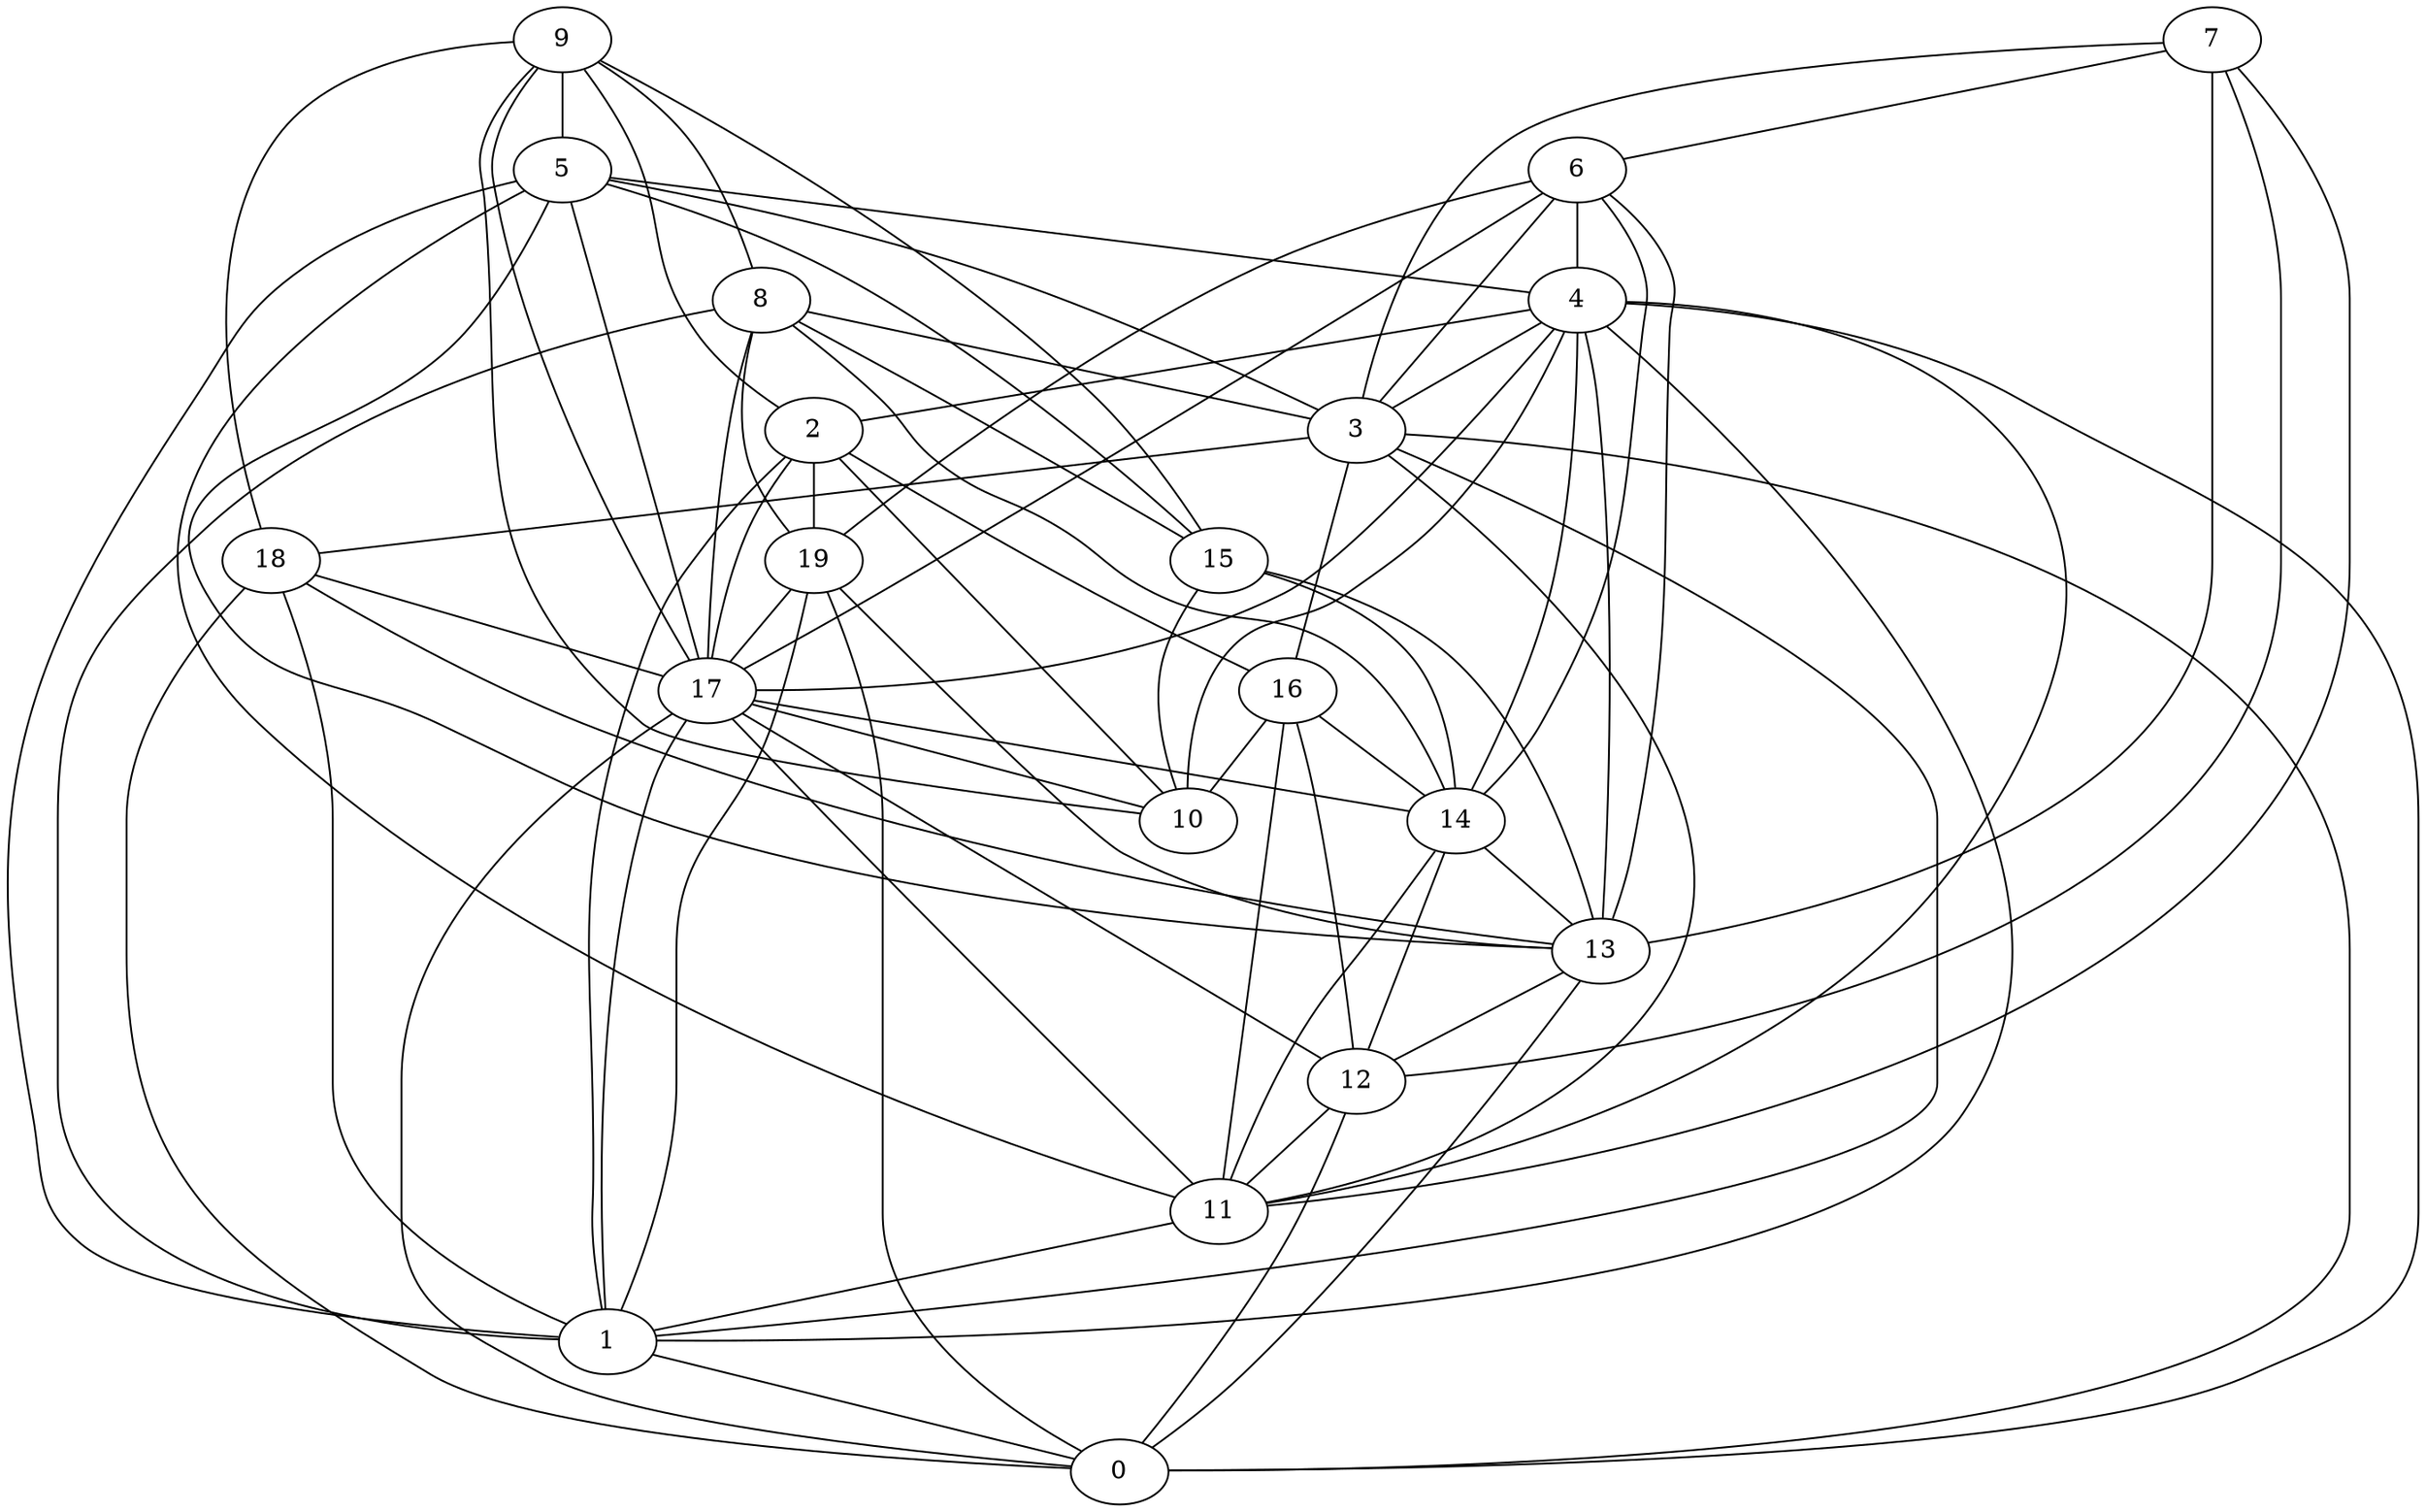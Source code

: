 digraph GG_graph {

subgraph G_graph {
edge [color = black]
"5" -> "15" [dir = none]
"5" -> "4" [dir = none]
"5" -> "3" [dir = none]
"8" -> "17" [dir = none]
"8" -> "15" [dir = none]
"8" -> "3" [dir = none]
"8" -> "19" [dir = none]
"9" -> "10" [dir = none]
"9" -> "15" [dir = none]
"16" -> "10" [dir = none]
"16" -> "12" [dir = none]
"3" -> "0" [dir = none]
"3" -> "18" [dir = none]
"3" -> "1" [dir = none]
"3" -> "11" [dir = none]
"18" -> "1" [dir = none]
"11" -> "1" [dir = none]
"2" -> "1" [dir = none]
"2" -> "10" [dir = none]
"2" -> "17" [dir = none]
"17" -> "12" [dir = none]
"17" -> "14" [dir = none]
"17" -> "0" [dir = none]
"17" -> "10" [dir = none]
"17" -> "1" [dir = none]
"7" -> "3" [dir = none]
"7" -> "6" [dir = none]
"19" -> "0" [dir = none]
"6" -> "19" [dir = none]
"6" -> "14" [dir = none]
"15" -> "10" [dir = none]
"15" -> "14" [dir = none]
"15" -> "13" [dir = none]
"4" -> "1" [dir = none]
"4" -> "10" [dir = none]
"14" -> "13" [dir = none]
"14" -> "12" [dir = none]
"12" -> "0" [dir = none]
"7" -> "11" [dir = none]
"4" -> "11" [dir = none]
"4" -> "2" [dir = none]
"4" -> "3" [dir = none]
"9" -> "2" [dir = none]
"2" -> "19" [dir = none]
"5" -> "17" [dir = none]
"6" -> "3" [dir = none]
"6" -> "13" [dir = none]
"5" -> "11" [dir = none]
"5" -> "1" [dir = none]
"18" -> "17" [dir = none]
"9" -> "8" [dir = none]
"18" -> "0" [dir = none]
"7" -> "12" [dir = none]
"4" -> "14" [dir = none]
"3" -> "16" [dir = none]
"19" -> "13" [dir = none]
"2" -> "16" [dir = none]
"13" -> "0" [dir = none]
"4" -> "13" [dir = none]
"9" -> "18" [dir = none]
"19" -> "1" [dir = none]
"8" -> "1" [dir = none]
"8" -> "14" [dir = none]
"14" -> "11" [dir = none]
"17" -> "11" [dir = none]
"9" -> "5" [dir = none]
"13" -> "12" [dir = none]
"16" -> "11" [dir = none]
"7" -> "13" [dir = none]
"19" -> "17" [dir = none]
"4" -> "17" [dir = none]
"16" -> "14" [dir = none]
"1" -> "0" [dir = none]
"9" -> "17" [dir = none]
"5" -> "13" [dir = none]
"12" -> "11" [dir = none]
"6" -> "17" [dir = none]
"18" -> "13" [dir = none]
"4" -> "0" [dir = none]
"6" -> "4" [dir = none]
}

}
